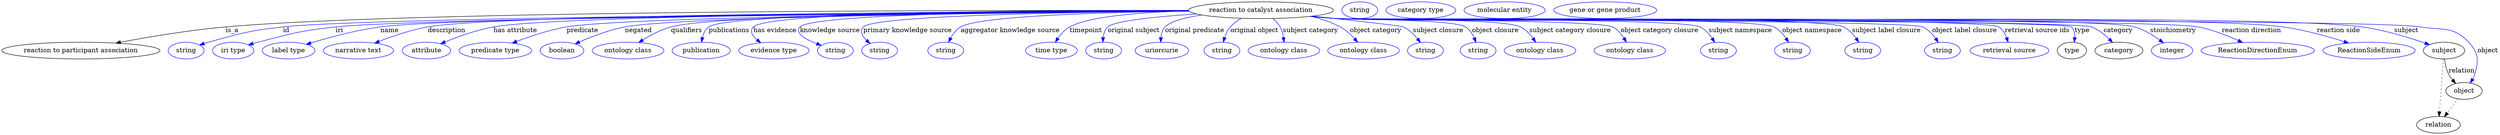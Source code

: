 digraph {
	graph [bb="0,0,5356.6,283"];
	node [label="\N"];
	"reaction to catalyst association"	[height=0.5,
		label="reaction to catalyst association",
		pos="2701.6,265",
		width=4.3149];
	"reaction to participant association"	[height=0.5,
		pos="169.63,178",
		width=4.7121];
	"reaction to catalyst association" -> "reaction to participant association"	[label=is_a,
		lp="494.63,221.5",
		pos="e,244.67,194.17 2546.3,264.46 2110.6,265.27 882.44,264.28 480.63,229 403.75,222.25 317.1,207.74 254.84,196.09"];
	id	[color=blue,
		height=0.5,
		label=string,
		pos="395.63,178",
		width=1.0652];
	"reaction to catalyst association" -> id	[color=blue,
		label=id,
		lp="610.63,221.5",
		pos="e,424.62,189.98 2546.8,263.09 2094.5,260.18 794.52,250.09 603.63,229 531.47,221.03 513.58,215.5 443.63,196 440.53,195.13 437.33,\
194.17 434.13,193.15",
		style=solid];
	iri	[color=blue,
		height=0.5,
		label="iri type",
		pos="496.63,178",
		width=1.2277];
	"reaction to catalyst association" -> iri	[color=blue,
		label=iri,
		lp="723.63,221.5",
		pos="e,529.54,190.2 2547,262.87 2111.6,259.45 895.27,248.28 715.63,229 640.84,220.97 622.46,214.85 549.63,196 546.26,195.13 542.78,194.16 \
539.3,193.15",
		style=solid];
	name	[color=blue,
		height=0.5,
		label="label type",
		pos="615.63,178",
		width=1.5707];
	"reaction to catalyst association" -> name	[color=blue,
		label=name,
		lp="831.63,221.5",
		pos="e,653.43,191.44 2547,263.18 2126.2,260.65 981.02,251.76 811.63,229 759.98,222.06 702.34,206.36 663.01,194.39",
		style=solid];
	description	[color=blue,
		height=0.5,
		label="narrative text",
		pos="765.63,178",
		width=2.0943];
	"reaction to catalyst association" -> description	[color=blue,
		label=description,
		lp="954.13,221.5",
		pos="e,800.13,194.02 2546.5,263.68 2141.3,262.44 1071.8,256.58 913.63,229 877.63,222.72 838.52,209.2 809.55,197.79",
		style=solid];
	"has attribute"	[color=blue,
		height=0.5,
		label=attribute,
		pos="910.63,178",
		width=1.4443];
	"reaction to catalyst association" -> "has attribute"	[color=blue,
		label="has attribute",
		lp="1101.6,221.5",
		pos="e,941.06,192.7 2546.7,263.46 2164.7,261.74 1198.6,254.87 1054.6,229 1018.4,222.49 979.03,208.29 950.63,196.69",
		style=solid];
	predicate	[color=blue,
		height=0.5,
		label="predicate type",
		pos="1058.6,178",
		width=2.1665];
	"reaction to catalyst association" -> predicate	[color=blue,
		label=predicate,
		lp="1245.6,221.5",
		pos="e,1094.7,194.1 2547.2,262.93 2192.6,260.09 1340.3,251.05 1211.6,229 1174.5,222.63 1134,209.09 1104,197.71",
		style=solid];
	negated	[color=blue,
		height=0.5,
		label=boolean,
		pos="1201.6,178",
		width=1.2999];
	"reaction to catalyst association" -> negated	[color=blue,
		label=negated,
		lp="1364.6,221.5",
		pos="e,1229.6,192.55 2547.1,262.92 2214.6,260.17 1451.6,251.48 1335.6,229 1301.8,222.44 1265.2,208.27 1238.8,196.69",
		style=solid];
	qualifiers	[color=blue,
		height=0.5,
		label="ontology class",
		pos="1342.6,178",
		width=2.1304];
	"reaction to catalyst association" -> qualifiers	[color=blue,
		label=qualifiers,
		lp="1468.1,221.5",
		pos="e,1365.5,195.43 2546.5,263.76 2231.8,262.69 1539.2,257.12 1434.6,229 1413.1,223.21 1391.1,211.5 1374,200.86",
		style=solid];
	publications	[color=blue,
		height=0.5,
		label=publication,
		pos="1499.6,178",
		width=1.7332];
	"reaction to catalyst association" -> publications	[color=blue,
		label=publications,
		lp="1559.6,221.5",
		pos="e,1500.3,196.25 2546.4,264.14 2234,263.77 1556.1,259.45 1515.6,229 1508.4,223.56 1504.4,214.83 1502.2,206.18",
		style=solid];
	"has evidence"	[color=blue,
		height=0.5,
		label="evidence type",
		pos="1655.6,178",
		width=2.0943];
	"reaction to catalyst association" -> "has evidence"	[color=blue,
		label="has evidence",
		lp="1658.1,221.5",
		pos="e,1627.5,194.88 2546.1,264.64 2252.7,265.07 1643.6,261.97 1611.6,229 1603,220.11 1609.3,209.91 1619.5,201.06",
		style=solid];
	"knowledge source"	[color=blue,
		height=0.5,
		label=string,
		pos="1787.6,178",
		width=1.0652];
	"reaction to catalyst association" -> "knowledge source"	[color=blue,
		label="knowledge source",
		lp="1776.1,221.5",
		pos="e,1757.1,189.23 2546.5,264.09 2275.1,263.47 1740.1,258.48 1711.6,229 1707,224.2 1708,219.61 1711.6,214 1716.1,207 1731.8,199.25 \
1747.8,192.84",
		style=solid];
	"primary knowledge source"	[color=blue,
		height=0.5,
		label=string,
		pos="1882.6,178",
		width=1.0652];
	"reaction to catalyst association" -> "primary knowledge source"	[color=blue,
		label="primary knowledge source",
		lp="1942.6,221.5",
		pos="e,1862.1,193.24 2547,263.13 2307.4,261.02 1871.4,253.77 1847.6,229 1839.3,220.29 1845.3,209.43 1854.5,200.05",
		style=solid];
	"aggregator knowledge source"	[color=blue,
		height=0.5,
		label=string,
		pos="2024.6,178",
		width=1.0652];
	"reaction to catalyst association" -> "aggregator knowledge source"	[color=blue,
		label="aggregator knowledge source",
		lp="2163.1,221.5",
		pos="e,2030.7,196.02 2547.3,262.95 2369.9,260.6 2097.9,253.06 2056.6,229 2047.4,223.61 2040.4,214.35 2035.3,205.26",
		style=solid];
	timepoint	[color=blue,
		height=0.5,
		label="time type",
		pos="2251.6,178",
		width=1.5346];
	"reaction to catalyst association" -> timepoint	[color=blue,
		label=timepoint,
		lp="2325.6,221.5",
		pos="e,2260.1,195.97 2546.8,263.52 2449.3,260.82 2333.9,252.46 2290.6,229 2280.4,223.43 2271.9,213.89 2265.5,204.63",
		style=solid];
	"original subject"	[color=blue,
		height=0.5,
		label=string,
		pos="2363.6,178",
		width=1.0652];
	"reaction to catalyst association" -> "original subject"	[color=blue,
		label="original subject",
		lp="2428.6,221.5",
		pos="e,2361.9,196.27 2562.4,256.94 2479.2,251.38 2387,242.33 2372.6,229 2366.5,223.25 2363.6,214.83 2362.5,206.52",
		style=solid];
	"original predicate"	[color=blue,
		height=0.5,
		label=uriorcurie,
		pos="2488.6,178",
		width=1.5887];
	"reaction to catalyst association" -> "original predicate"	[color=blue,
		label="original predicate",
		lp="2559.1,221.5",
		pos="e,2486.3,196.02 2574.5,254.63 2539.4,249.45 2507.7,241.43 2495.6,229 2489.8,222.99 2487.3,214.49 2486.6,206.2",
		style=solid];
	"original object"	[color=blue,
		height=0.5,
		label=string,
		pos="2617.6,178",
		width=1.0652];
	"reaction to catalyst association" -> "original object"	[color=blue,
		label="original object",
		lp="2687.1,221.5",
		pos="e,2620.6,196.35 2659.6,247.66 2650.8,242.72 2642.2,236.54 2635.6,229 2630,222.53 2626.1,214.18 2623.4,206.16",
		style=solid];
	"subject category"	[color=blue,
		height=0.5,
		label="ontology class",
		pos="2750.6,178",
		width=2.1304];
	"reaction to catalyst association" -> "subject category"	[color=blue,
		label="subject category",
		lp="2808.1,221.5",
		pos="e,2750.8,196.17 2727.1,247.12 2733.1,241.98 2738.8,235.86 2742.6,229 2746.5,222.15 2748.6,213.99 2749.8,206.26",
		style=solid];
	"object category"	[color=blue,
		height=0.5,
		label="ontology class",
		pos="2921.6,178",
		width=2.1304];
	"reaction to catalyst association" -> "object category"	[color=blue,
		label="object category",
		lp="2948.1,221.5",
		pos="e,2909.1,195.95 2808.4,251.91 2830.1,246.76 2852.3,239.43 2871.6,229 2883.3,222.72 2894,212.86 2902.5,203.55",
		style=solid];
	"subject closure"	[color=blue,
		height=0.5,
		label=string,
		pos="3054.6,178",
		width=1.0652];
	"reaction to catalyst association" -> "subject closure"	[color=blue,
		label="subject closure",
		lp="3082.1,221.5",
		pos="e,3044,195.4 2812,252.26 2897.8,242.99 3003.1,231.26 3007.6,229 3019.3,223.13 3029.6,213.1 3037.6,203.55",
		style=solid];
	"object closure"	[color=blue,
		height=0.5,
		label=string,
		pos="3167.6,178",
		width=1.0652];
	"reaction to catalyst association" -> "object closure"	[color=blue,
		label="object closure",
		lp="3204.6,221.5",
		pos="e,3163.2,195.9 2810.7,252.18 2829.4,250.33 2848.6,248.52 2866.6,247 2897,244.44 3115,245.48 3140.6,229 3149.2,223.52 3155.2,214.38 \
3159.4,205.4",
		style=solid];
	"subject category closure"	[color=blue,
		height=0.5,
		label="ontology class",
		pos="3300.6,178",
		width=2.1304];
	"reaction to catalyst association" -> "subject category closure"	[color=blue,
		label="subject category closure",
		lp="3365.1,221.5",
		pos="e,3291.3,196.16 2809.4,252.01 2828.4,250.14 2848.1,248.38 2866.6,247 2910.1,243.76 3219.5,248.32 3258.6,229 3269.5,223.62 3278.7,\
213.98 3285.6,204.59",
		style=solid];
	"object category closure"	[color=blue,
		height=0.5,
		label="ontology class",
		pos="3493.6,178",
		width=2.1304];
	"reaction to catalyst association" -> "object category closure"	[color=blue,
		label="object category closure",
		lp="3557.1,221.5",
		pos="e,3486,196.18 2808.5,251.85 2827.8,249.98 2847.8,248.25 2866.6,247 2899.4,244.82 3427.6,244.2 3456.6,229 3466.8,223.69 3474.9,214.19 \
3480.9,204.89",
		style=solid];
	"subject namespace"	[color=blue,
		height=0.5,
		label=string,
		pos="3683.6,178",
		width=1.0652];
	"reaction to catalyst association" -> "subject namespace"	[color=blue,
		label="subject namespace",
		lp="3730.6,221.5",
		pos="e,3675.6,195.74 2807.6,251.82 2827.2,249.93 2847.5,248.2 2866.6,247 2909.8,244.28 3606,248.42 3644.6,229 3655.3,223.62 3664,213.8 \
3670.4,204.27",
		style=solid];
	"object namespace"	[color=blue,
		height=0.5,
		label=string,
		pos="3842.6,178",
		width=1.0652];
	"reaction to catalyst association" -> "object namespace"	[color=blue,
		label="object namespace",
		lp="3884.6,221.5",
		pos="e,3834.3,195.77 2807.6,251.76 2827.2,249.87 2847.5,248.17 2866.6,247 2918.5,243.83 3756,251.98 3802.6,229 3813.5,223.66 3822.3,213.84 \
3828.9,204.3",
		style=solid];
	"subject label closure"	[color=blue,
		height=0.5,
		label=string,
		pos="3993.6,178",
		width=1.0652];
	"reaction to catalyst association" -> "subject label closure"	[color=blue,
		label="subject label closure",
		lp="4044.6,221.5",
		pos="e,3985,195.79 2807.2,251.76 2826.9,249.86 2847.4,248.15 2866.6,247 2926.9,243.4 3898.3,255.26 3952.6,229 3963.6,223.69 3972.7,213.87 \
3979.4,204.33",
		style=solid];
	"object label closure"	[color=blue,
		height=0.5,
		label=string,
		pos="4164.6,178",
		width=1.0652];
	"reaction to catalyst association" -> "object label closure"	[color=blue,
		label="object label closure",
		lp="4212.1,221.5",
		pos="e,4155.7,195.81 2807.1,251.73 2826.9,249.83 2847.4,248.13 2866.6,247 2901.5,244.96 4091.1,243.96 4122.6,229 4133.8,223.71 4143,213.9 \
4150,204.36",
		style=solid];
	"retrieval source ids"	[color=blue,
		height=0.5,
		label="retrieval source",
		pos="4308.6,178",
		width=2.347];
	"reaction to catalyst association" -> "retrieval source ids"	[color=blue,
		label="retrieval source ids",
		lp="4368.1,221.5",
		pos="e,4305.7,196.01 2807.1,251.7 2826.9,249.81 2847.4,248.11 2866.6,247 2906,244.73 4252.6,250.48 4285.6,229 4293.8,223.7 4299.1,214.72 \
4302.5,205.82",
		style=solid];
	type	[height=0.5,
		pos="4442.6,178",
		width=0.86659];
	"reaction to catalyst association" -> type	[color=blue,
		label=type,
		lp="4464.6,221.5",
		pos="e,4447.7,196.18 2806.7,251.73 2826.6,249.81 2847.2,248.11 2866.6,247 2888.5,245.75 4426.1,244.4 4441.6,229 4447.6,223.09 4449.2,\
214.51 4448.9,206.12",
		style=solid];
	category	[height=0.5,
		pos="4543.6,178",
		width=1.4263];
	"reaction to catalyst association" -> category	[color=blue,
		label=category,
		lp="4542.1,221.5",
		pos="e,4530,195.46 2806.7,251.72 2826.6,249.81 2847.2,248.11 2866.6,247 2911.5,244.44 4442.5,244.71 4484.6,229 4499.2,223.56 4512.7,212.8 \
4523.1,202.65",
		style=solid];
	stoichiometry	[color=blue,
		height=0.5,
		label=integer,
		pos="4657.6,178",
		width=1.2277];
	"reaction to catalyst association" -> stoichiometry	[color=blue,
		label=stoichiometry,
		lp="4660.1,221.5",
		pos="e,4639.4,194.55 2806.7,251.71 2826.6,249.8 2847.2,248.1 2866.6,247 2961.5,241.62 4486.4,255.69 4577.6,229 4597.1,223.31 4616.4,211.44 \
4631.2,200.7",
		style=solid];
	"reaction direction"	[color=blue,
		height=0.5,
		label=ReactionDirectionEnum,
		pos="4841.6,178",
		width=3.3761];
	"reaction to catalyst association" -> "reaction direction"	[color=blue,
		label="reaction direction",
		lp="4828.1,221.5",
		pos="e,4809.2,195.47 2806.7,251.7 2826.6,249.79 2847.2,248.09 2866.6,247 2969.1,241.24 4612.9,248.49 4713.6,229 4743.5,223.22 4775.4,\
210.79 4799.9,199.76",
		style=solid];
	"reaction side"	[color=blue,
		height=0.5,
		label=ReactionSideEnum,
		pos="5079.6,178",
		width=2.7442];
	"reaction to catalyst association" -> "reaction side"	[color=blue,
		label="reaction side",
		lp="5014.1,221.5",
		pos="e,5036.1,194.25 2806.7,251.68 2826.6,249.78 2847.2,248.08 2866.6,247 3091.7,234.43 4672.3,259.81 4895.6,229 4940.4,222.82 4989.8,\
208.99 5026.2,197.44",
		style=solid];
	subject	[height=0.5,
		pos="5240.6,178",
		width=1.2277];
	"reaction to catalyst association" -> subject	[color=blue,
		label=subject,
		lp="5159.6,221.5",
		pos="e,5209.4,190.79 2806.7,251.67 2826.6,249.77 2847.2,248.08 2866.6,247 3110.5,233.47 4822.6,261.91 5064.6,229 5112.1,222.54 5164.7,\
206.34 5200,194.12",
		style=solid];
	object	[height=0.5,
		pos="5283.6,91",
		width=1.0832];
	"reaction to catalyst association" -> object	[color=blue,
		label=object,
		lp="5334.6,178",
		pos="e,5297,108.09 2806.7,251.67 2826.6,249.76 2847.2,248.07 2866.6,247 2995.5,239.88 5062.2,249.24 5189.6,229 5237.5,221.39 5260.6,231.49 \
5293.6,196 5314.9,173.16 5315.6,156.9 5306.6,127 5305.6,123.55 5304.1,120.13 5302.4,116.85",
		style=solid];
	association_type	[color=blue,
		height=0.5,
		label=string,
		pos="2913.6,265",
		width=1.0652];
	association_category	[color=blue,
		height=0.5,
		label="category type",
		pos="3044.6,265",
		width=2.0762];
	subject -> object	[label=relation,
		lp="5278.6,134.5",
		pos="e,5265.7,107.23 5241.7,159.55 5242.9,149.57 5245.4,137.07 5250.6,127 5252.9,122.68 5255.8,118.52 5259,114.66"];
	relation	[height=0.5,
		pos="5228.6,18",
		width=1.2999];
	subject -> relation	[pos="e,5229.9,36.188 5239.3,159.79 5237.3,132.48 5233.2,78.994 5230.7,46.38",
		style=dotted];
	"reaction to participant association_subject"	[color=blue,
		height=0.5,
		label="molecular entity",
		pos="3224.6,265",
		width=2.4192];
	object -> relation	[pos="e,5241.4,35.54 5271.2,73.889 5264.2,64.939 5255.5,53.617 5247.7,43.584",
		style=dotted];
	"reaction to catalyst association_object"	[color=blue,
		height=0.5,
		label="gene or gene product",
		pos="3440.6,265",
		width=3.0692];
}
